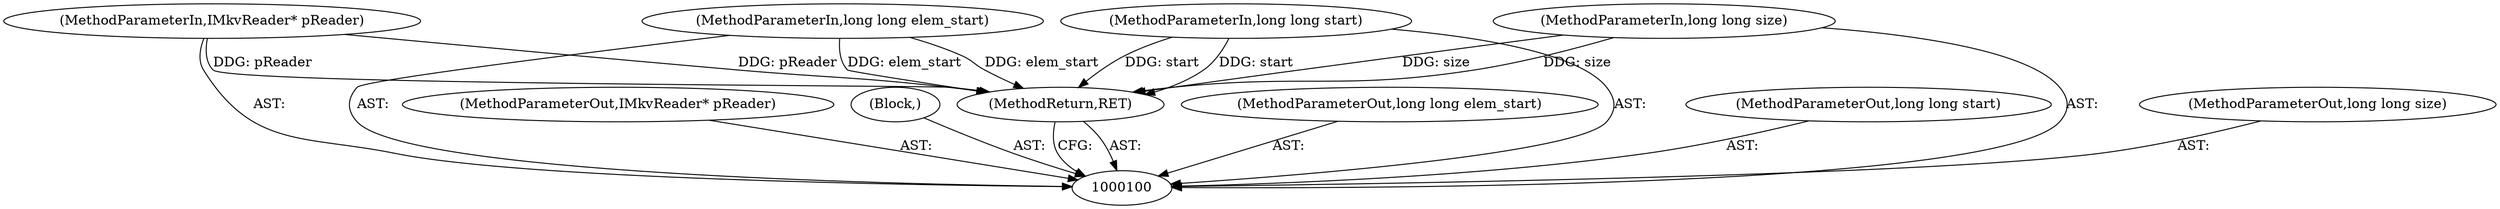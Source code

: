 digraph "1_Android_04839626ed859623901ebd3a5fd483982186b59d_200" {
"1000106" [label="(MethodReturn,RET)"];
"1000101" [label="(MethodParameterIn,IMkvReader* pReader)"];
"1000112" [label="(MethodParameterOut,IMkvReader* pReader)"];
"1000105" [label="(Block,)"];
"1000102" [label="(MethodParameterIn,long long elem_start)"];
"1000113" [label="(MethodParameterOut,long long elem_start)"];
"1000103" [label="(MethodParameterIn,long long start)"];
"1000114" [label="(MethodParameterOut,long long start)"];
"1000104" [label="(MethodParameterIn,long long size)"];
"1000115" [label="(MethodParameterOut,long long size)"];
"1000106" -> "1000100"  [label="AST: "];
"1000106" -> "1000100"  [label="CFG: "];
"1000104" -> "1000106"  [label="DDG: size"];
"1000103" -> "1000106"  [label="DDG: start"];
"1000102" -> "1000106"  [label="DDG: elem_start"];
"1000101" -> "1000106"  [label="DDG: pReader"];
"1000101" -> "1000100"  [label="AST: "];
"1000101" -> "1000106"  [label="DDG: pReader"];
"1000112" -> "1000100"  [label="AST: "];
"1000105" -> "1000100"  [label="AST: "];
"1000102" -> "1000100"  [label="AST: "];
"1000102" -> "1000106"  [label="DDG: elem_start"];
"1000113" -> "1000100"  [label="AST: "];
"1000103" -> "1000100"  [label="AST: "];
"1000103" -> "1000106"  [label="DDG: start"];
"1000114" -> "1000100"  [label="AST: "];
"1000104" -> "1000100"  [label="AST: "];
"1000104" -> "1000106"  [label="DDG: size"];
"1000115" -> "1000100"  [label="AST: "];
}
